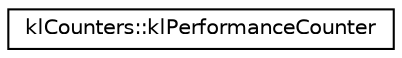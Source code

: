 digraph G
{
  edge [fontname="Helvetica",fontsize="10",labelfontname="Helvetica",labelfontsize="10"];
  node [fontname="Helvetica",fontsize="10",shape=record];
  rankdir=LR;
  Node1 [label="klCounters::klPerformanceCounter",height=0.2,width=0.4,color="black", fillcolor="white", style="filled",URL="$classkl_counters_1_1kl_performance_counter.html"];
}
